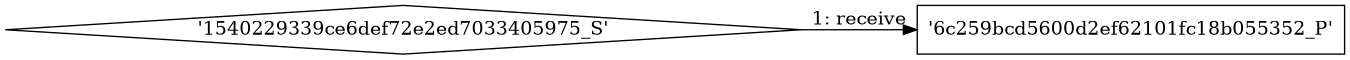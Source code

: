 digraph "D:\Learning\Paper\apt\基于CTI的攻击预警\Dataset\攻击图\ASGfromALLCTI\Preventing data loss and mitigating risk in today’s remote work environment.dot" {
rankdir="LR"
size="9"
fixedsize="false"
splines="true"
nodesep=0.3
ranksep=0
fontsize=10
overlap="scalexy"
engine= "neato"
	"'6c259bcd5600d2ef62101fc18b055352_P'" [node_type=Process shape=box]
	"'1540229339ce6def72e2ed7033405975_S'" [node_type=Socket shape=diamond]
	"'1540229339ce6def72e2ed7033405975_S'" -> "'6c259bcd5600d2ef62101fc18b055352_P'" [label="1: receive"]
}
